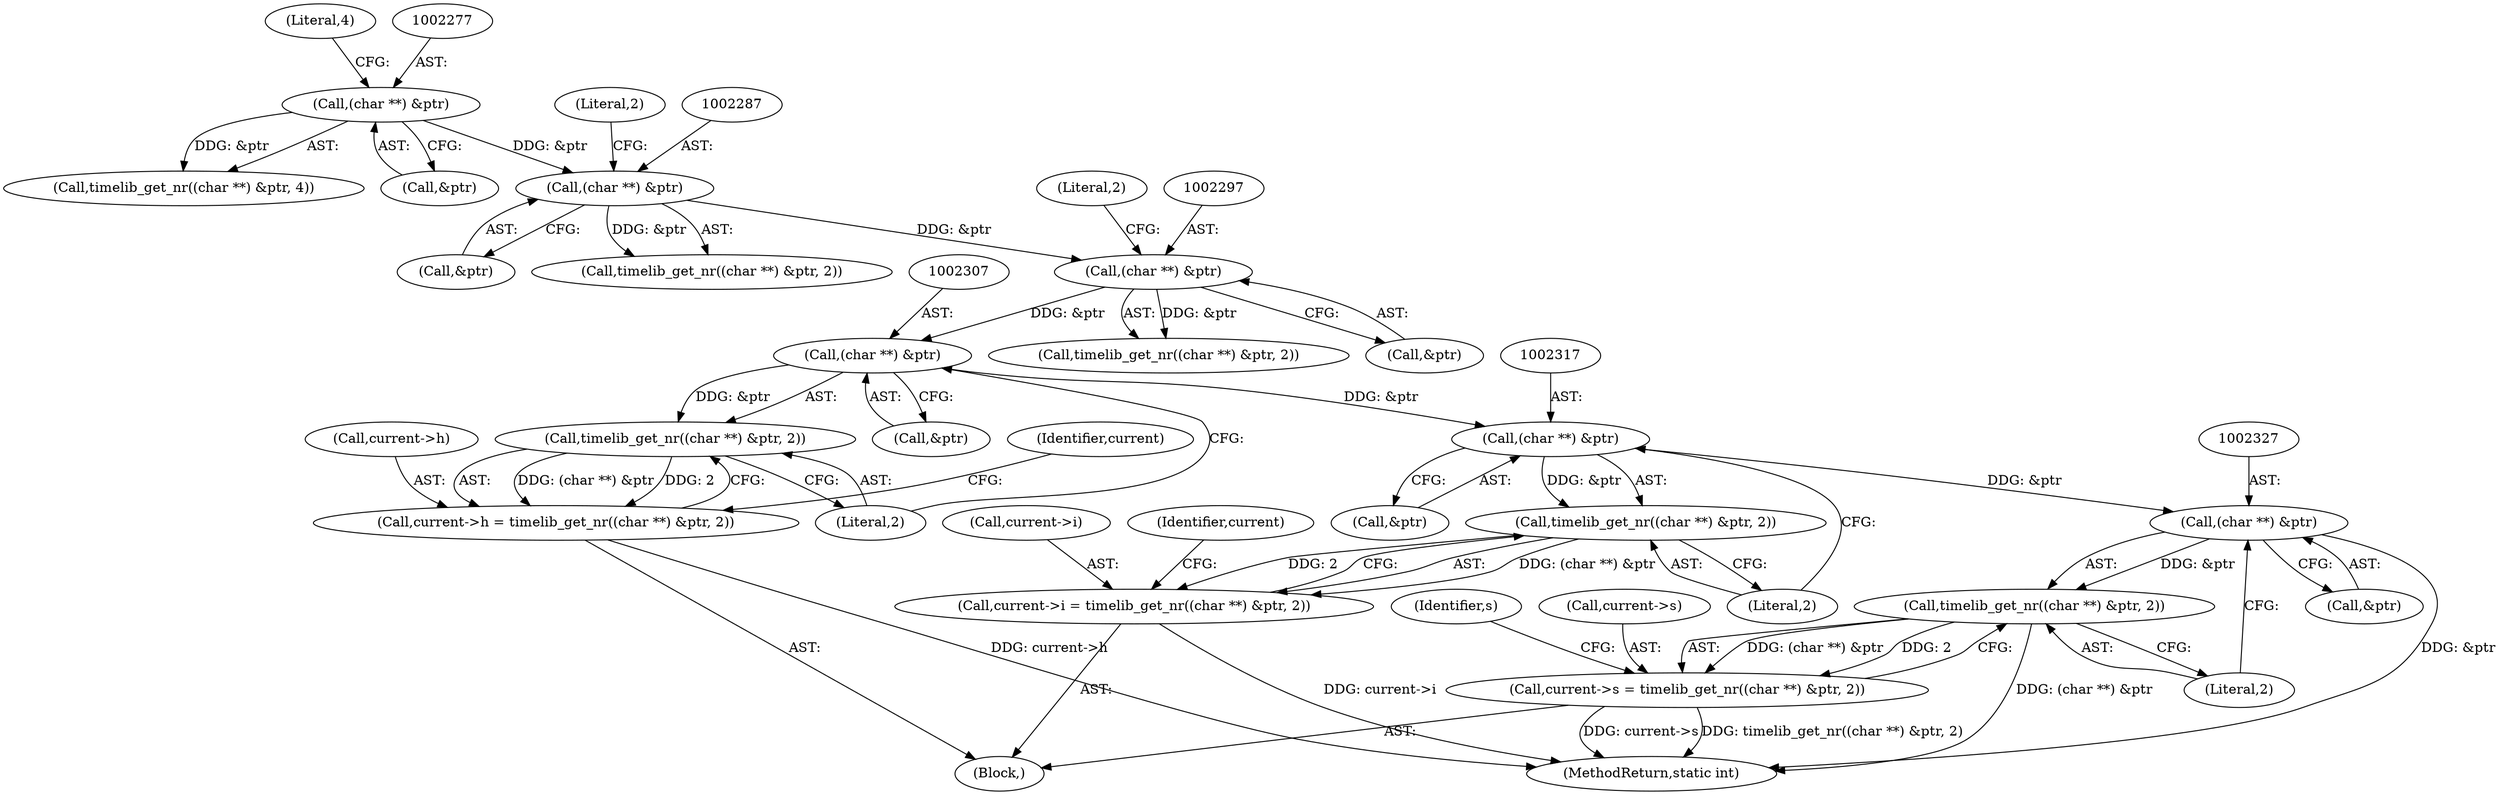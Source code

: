 digraph "0_php_12fe4e90be7bfa2a763197079f68f5568a14e071@pointer" {
"1002306" [label="(Call,(char **) &ptr)"];
"1002296" [label="(Call,(char **) &ptr)"];
"1002286" [label="(Call,(char **) &ptr)"];
"1002276" [label="(Call,(char **) &ptr)"];
"1002305" [label="(Call,timelib_get_nr((char **) &ptr, 2))"];
"1002301" [label="(Call,current->h = timelib_get_nr((char **) &ptr, 2))"];
"1002316" [label="(Call,(char **) &ptr)"];
"1002315" [label="(Call,timelib_get_nr((char **) &ptr, 2))"];
"1002311" [label="(Call,current->i = timelib_get_nr((char **) &ptr, 2))"];
"1002326" [label="(Call,(char **) &ptr)"];
"1002325" [label="(Call,timelib_get_nr((char **) &ptr, 2))"];
"1002321" [label="(Call,current->s = timelib_get_nr((char **) &ptr, 2))"];
"1002313" [label="(Identifier,current)"];
"1002316" [label="(Call,(char **) &ptr)"];
"1002333" [label="(Identifier,s)"];
"1002318" [label="(Call,&ptr)"];
"1002326" [label="(Call,(char **) &ptr)"];
"1002308" [label="(Call,&ptr)"];
"1002295" [label="(Call,timelib_get_nr((char **) &ptr, 2))"];
"1002285" [label="(Call,timelib_get_nr((char **) &ptr, 2))"];
"1002315" [label="(Call,timelib_get_nr((char **) &ptr, 2))"];
"1002278" [label="(Call,&ptr)"];
"1002330" [label="(Literal,2)"];
"1002235" [label="(Block,)"];
"1002276" [label="(Call,(char **) &ptr)"];
"1002310" [label="(Literal,2)"];
"1002320" [label="(Literal,2)"];
"1002302" [label="(Call,current->h)"];
"1002290" [label="(Literal,2)"];
"1002323" [label="(Identifier,current)"];
"1002325" [label="(Call,timelib_get_nr((char **) &ptr, 2))"];
"1002296" [label="(Call,(char **) &ptr)"];
"1002328" [label="(Call,&ptr)"];
"1002298" [label="(Call,&ptr)"];
"1002322" [label="(Call,current->s)"];
"1002321" [label="(Call,current->s = timelib_get_nr((char **) &ptr, 2))"];
"1002300" [label="(Literal,2)"];
"1002305" [label="(Call,timelib_get_nr((char **) &ptr, 2))"];
"1002301" [label="(Call,current->h = timelib_get_nr((char **) &ptr, 2))"];
"1002306" [label="(Call,(char **) &ptr)"];
"1002286" [label="(Call,(char **) &ptr)"];
"1002288" [label="(Call,&ptr)"];
"1002275" [label="(Call,timelib_get_nr((char **) &ptr, 4))"];
"1002280" [label="(Literal,4)"];
"1002312" [label="(Call,current->i)"];
"1002311" [label="(Call,current->i = timelib_get_nr((char **) &ptr, 2))"];
"1002665" [label="(MethodReturn,static int)"];
"1002306" -> "1002305"  [label="AST: "];
"1002306" -> "1002308"  [label="CFG: "];
"1002307" -> "1002306"  [label="AST: "];
"1002308" -> "1002306"  [label="AST: "];
"1002310" -> "1002306"  [label="CFG: "];
"1002306" -> "1002305"  [label="DDG: &ptr"];
"1002296" -> "1002306"  [label="DDG: &ptr"];
"1002306" -> "1002316"  [label="DDG: &ptr"];
"1002296" -> "1002295"  [label="AST: "];
"1002296" -> "1002298"  [label="CFG: "];
"1002297" -> "1002296"  [label="AST: "];
"1002298" -> "1002296"  [label="AST: "];
"1002300" -> "1002296"  [label="CFG: "];
"1002296" -> "1002295"  [label="DDG: &ptr"];
"1002286" -> "1002296"  [label="DDG: &ptr"];
"1002286" -> "1002285"  [label="AST: "];
"1002286" -> "1002288"  [label="CFG: "];
"1002287" -> "1002286"  [label="AST: "];
"1002288" -> "1002286"  [label="AST: "];
"1002290" -> "1002286"  [label="CFG: "];
"1002286" -> "1002285"  [label="DDG: &ptr"];
"1002276" -> "1002286"  [label="DDG: &ptr"];
"1002276" -> "1002275"  [label="AST: "];
"1002276" -> "1002278"  [label="CFG: "];
"1002277" -> "1002276"  [label="AST: "];
"1002278" -> "1002276"  [label="AST: "];
"1002280" -> "1002276"  [label="CFG: "];
"1002276" -> "1002275"  [label="DDG: &ptr"];
"1002305" -> "1002301"  [label="AST: "];
"1002305" -> "1002310"  [label="CFG: "];
"1002310" -> "1002305"  [label="AST: "];
"1002301" -> "1002305"  [label="CFG: "];
"1002305" -> "1002301"  [label="DDG: (char **) &ptr"];
"1002305" -> "1002301"  [label="DDG: 2"];
"1002301" -> "1002235"  [label="AST: "];
"1002302" -> "1002301"  [label="AST: "];
"1002313" -> "1002301"  [label="CFG: "];
"1002301" -> "1002665"  [label="DDG: current->h"];
"1002316" -> "1002315"  [label="AST: "];
"1002316" -> "1002318"  [label="CFG: "];
"1002317" -> "1002316"  [label="AST: "];
"1002318" -> "1002316"  [label="AST: "];
"1002320" -> "1002316"  [label="CFG: "];
"1002316" -> "1002315"  [label="DDG: &ptr"];
"1002316" -> "1002326"  [label="DDG: &ptr"];
"1002315" -> "1002311"  [label="AST: "];
"1002315" -> "1002320"  [label="CFG: "];
"1002320" -> "1002315"  [label="AST: "];
"1002311" -> "1002315"  [label="CFG: "];
"1002315" -> "1002311"  [label="DDG: (char **) &ptr"];
"1002315" -> "1002311"  [label="DDG: 2"];
"1002311" -> "1002235"  [label="AST: "];
"1002312" -> "1002311"  [label="AST: "];
"1002323" -> "1002311"  [label="CFG: "];
"1002311" -> "1002665"  [label="DDG: current->i"];
"1002326" -> "1002325"  [label="AST: "];
"1002326" -> "1002328"  [label="CFG: "];
"1002327" -> "1002326"  [label="AST: "];
"1002328" -> "1002326"  [label="AST: "];
"1002330" -> "1002326"  [label="CFG: "];
"1002326" -> "1002665"  [label="DDG: &ptr"];
"1002326" -> "1002325"  [label="DDG: &ptr"];
"1002325" -> "1002321"  [label="AST: "];
"1002325" -> "1002330"  [label="CFG: "];
"1002330" -> "1002325"  [label="AST: "];
"1002321" -> "1002325"  [label="CFG: "];
"1002325" -> "1002665"  [label="DDG: (char **) &ptr"];
"1002325" -> "1002321"  [label="DDG: (char **) &ptr"];
"1002325" -> "1002321"  [label="DDG: 2"];
"1002321" -> "1002235"  [label="AST: "];
"1002322" -> "1002321"  [label="AST: "];
"1002333" -> "1002321"  [label="CFG: "];
"1002321" -> "1002665"  [label="DDG: current->s"];
"1002321" -> "1002665"  [label="DDG: timelib_get_nr((char **) &ptr, 2)"];
}
